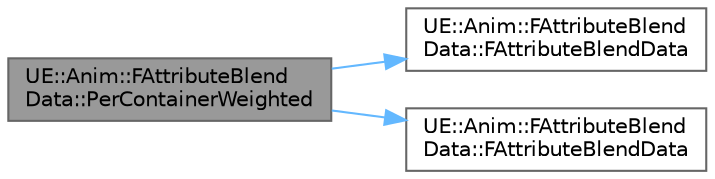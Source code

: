 digraph "UE::Anim::FAttributeBlendData::PerContainerWeighted"
{
 // INTERACTIVE_SVG=YES
 // LATEX_PDF_SIZE
  bgcolor="transparent";
  edge [fontname=Helvetica,fontsize=10,labelfontname=Helvetica,labelfontsize=10];
  node [fontname=Helvetica,fontsize=10,shape=box,height=0.2,width=0.4];
  rankdir="LR";
  Node1 [id="Node000001",label="UE::Anim::FAttributeBlend\lData::PerContainerWeighted",height=0.2,width=0.4,color="gray40", fillcolor="grey60", style="filled", fontcolor="black",tooltip=" "];
  Node1 -> Node2 [id="edge1_Node000001_Node000002",color="steelblue1",style="solid",tooltip=" "];
  Node2 [id="Node000002",label="UE::Anim::FAttributeBlend\lData::FAttributeBlendData",height=0.2,width=0.4,color="grey40", fillcolor="white", style="filled",URL="$d3/d95/structUE_1_1Anim_1_1FAttributeBlendData.html#af32dcfcf06486b65b506930eef5ebf6b",tooltip=" "];
  Node1 -> Node3 [id="edge2_Node000001_Node000003",color="steelblue1",style="solid",tooltip=" "];
  Node3 [id="Node000003",label="UE::Anim::FAttributeBlend\lData::FAttributeBlendData",height=0.2,width=0.4,color="grey40", fillcolor="white", style="filled",URL="$d3/d95/structUE_1_1Anim_1_1FAttributeBlendData.html#a522ce175fbd1617942d3da429eaa96bf",tooltip=" "];
}
